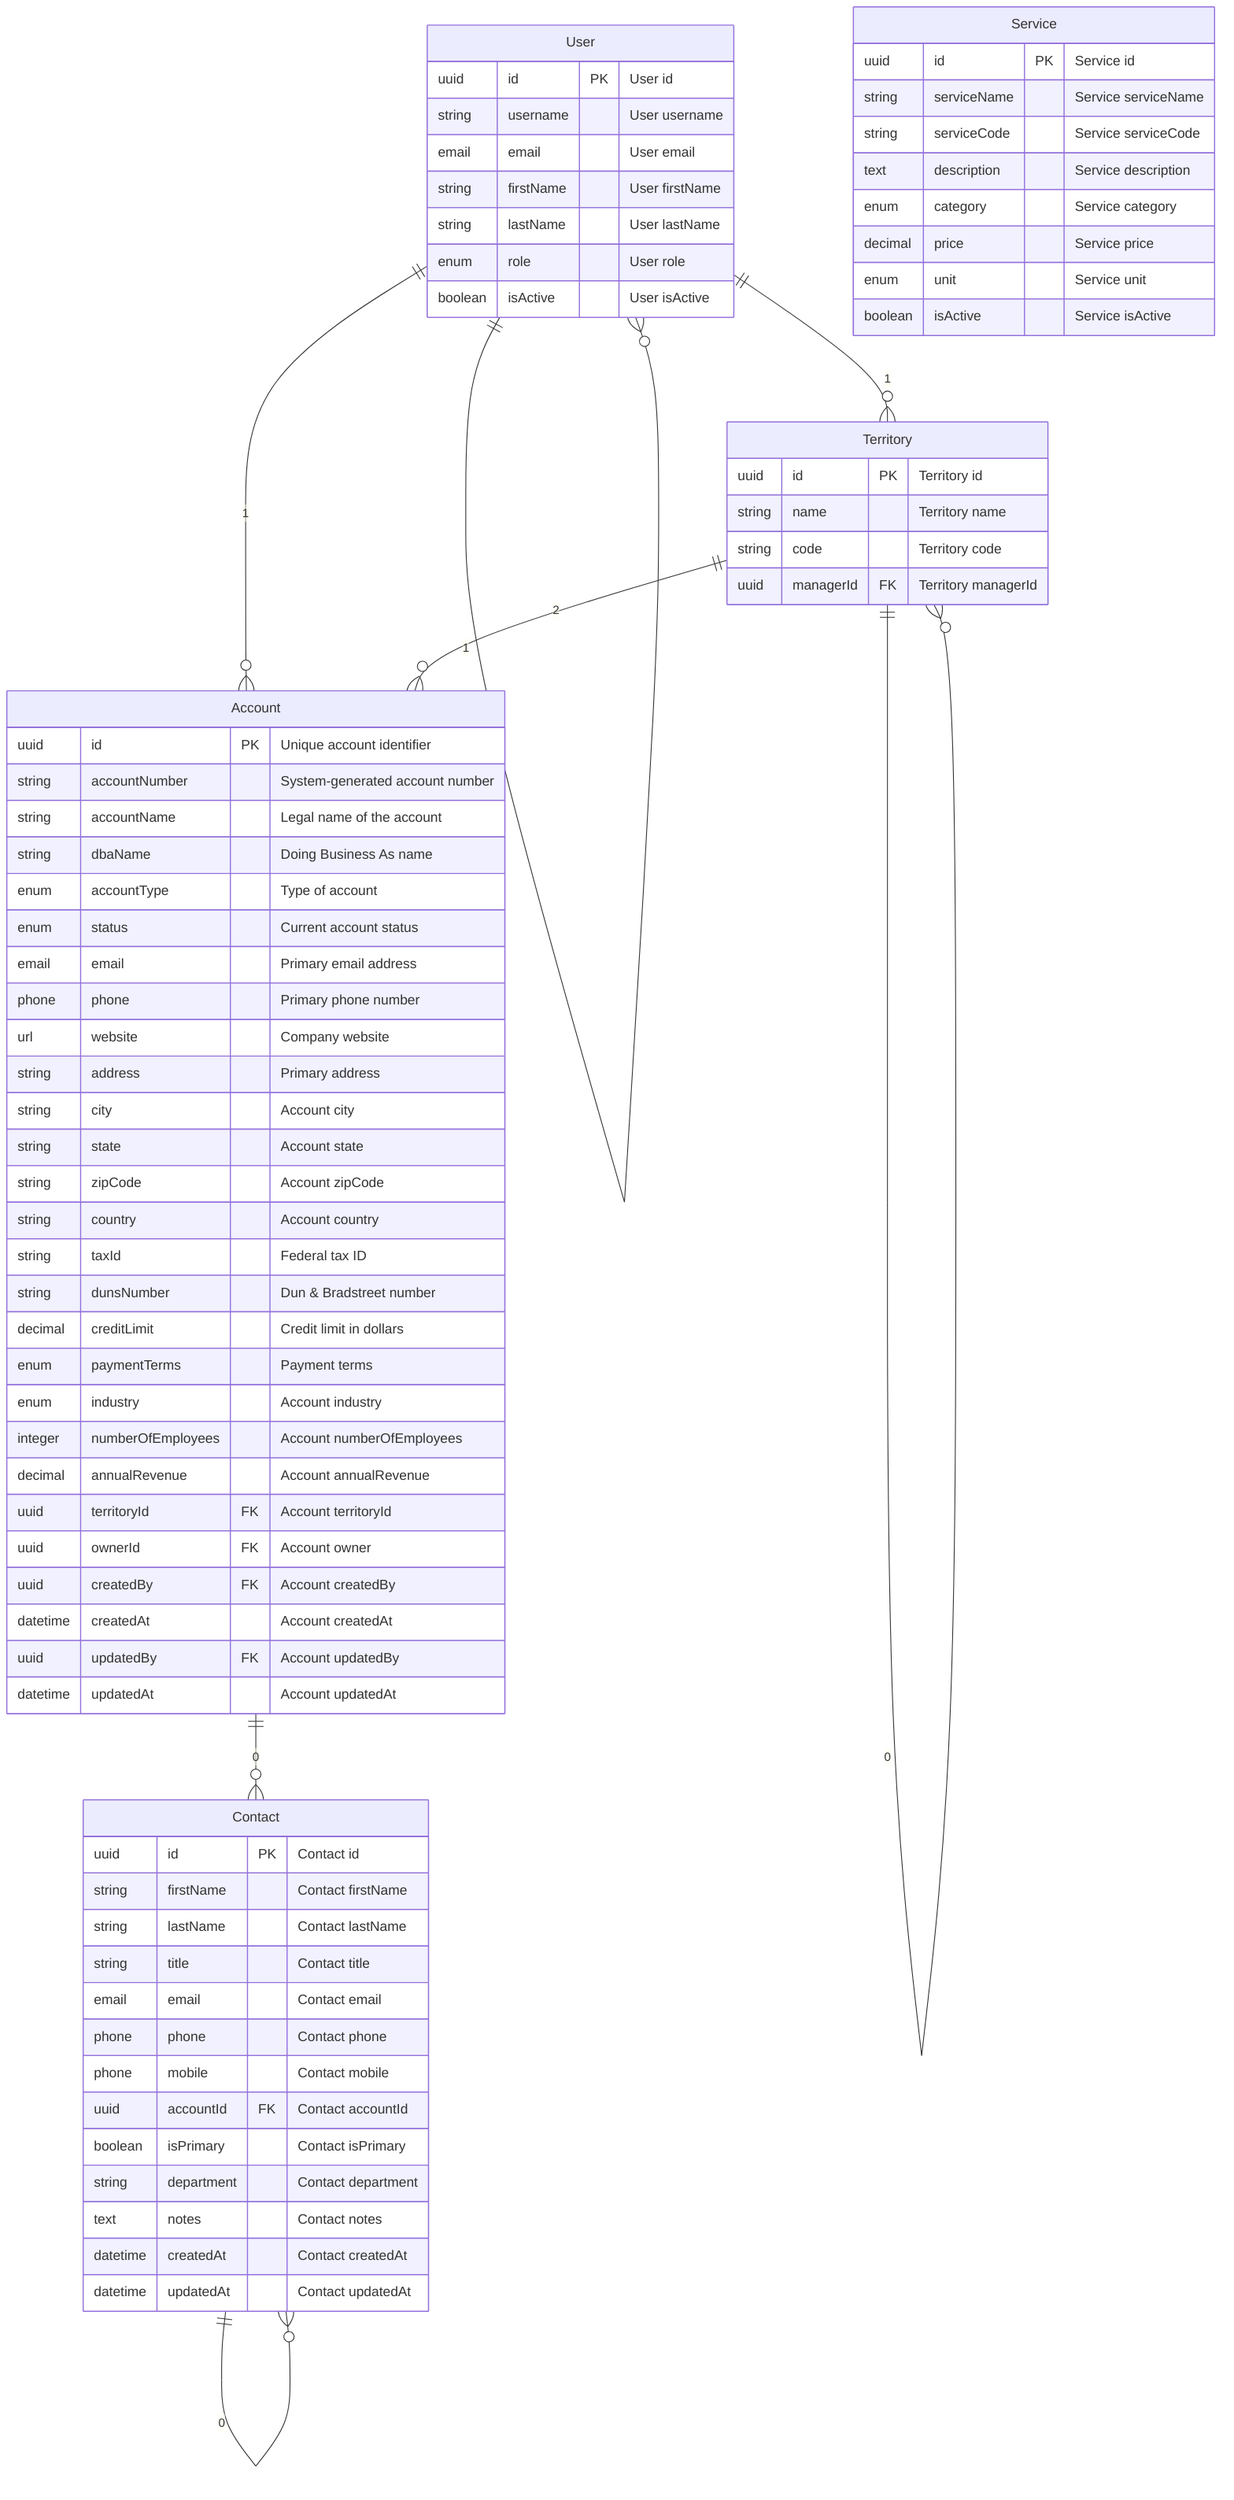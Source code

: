 erDiagram
    Account {
        uuid id PK "Unique account identifier"
        string accountNumber  "System-generated account number"
        string accountName  "Legal name of the account"
        string dbaName  "Doing Business As name"
        enum accountType  "Type of account"
        enum status  "Current account status"
        email email  "Primary email address"
        phone phone  "Primary phone number"
        url website  "Company website"
        string address  "Primary address"
        string city  "Account city"
        string state  "Account state"
        string zipCode  "Account zipCode"
        string country  "Account country"
        string taxId  "Federal tax ID"
        string dunsNumber  "Dun & Bradstreet number"
        decimal creditLimit  "Credit limit in dollars"
        enum paymentTerms  "Payment terms"
        enum industry  "Account industry"
        integer numberOfEmployees  "Account numberOfEmployees"
        decimal annualRevenue  "Account annualRevenue"
        uuid territoryId FK "Account territoryId"
        uuid ownerId FK "Account owner"
        uuid createdBy FK "Account createdBy"
        datetime createdAt  "Account createdAt"
        uuid updatedBy FK "Account updatedBy"
        datetime updatedAt  "Account updatedAt"
    }
    
    Contact {
        uuid id PK "Contact id"
        string firstName  "Contact firstName"
        string lastName  "Contact lastName"
        string title  "Contact title"
        email email  "Contact email"
        phone phone  "Contact phone"
        phone mobile  "Contact mobile"
        uuid accountId FK "Contact accountId"
        boolean isPrimary  "Contact isPrimary"
        string department  "Contact department"
        text notes  "Contact notes"
        datetime createdAt  "Contact createdAt"
        datetime updatedAt  "Contact updatedAt"
    }
    
    User {
        uuid id PK "User id"
        string username  "User username"
        email email  "User email"
        string firstName  "User firstName"
        string lastName  "User lastName"
        enum role  "User role"
        boolean isActive  "User isActive"
    }
    
    Territory {
        uuid id PK "Territory id"
        string name  "Territory name"
        string code  "Territory code"
        uuid managerId FK "Territory managerId"
    }
    
    Service {
        uuid id PK "Service id"
        string serviceName  "Service serviceName"
        string serviceCode  "Service serviceCode"
        text description  "Service description"
        enum category  "Service category"
        decimal price  "Service price"
        enum unit  "Service unit"
        boolean isActive  "Service isActive"
    }
    
    Account ||--o{ Contact : "0"
    User ||--o{ Account : "1"
    Territory ||--o{ Account : "2"
    Contact ||--o{ Contact : "0"
    User ||--o{ User : "0"
    User ||--o{ User : "1"
    Territory ||--o{ Territory : "0"
    User ||--o{ Territory : "1"